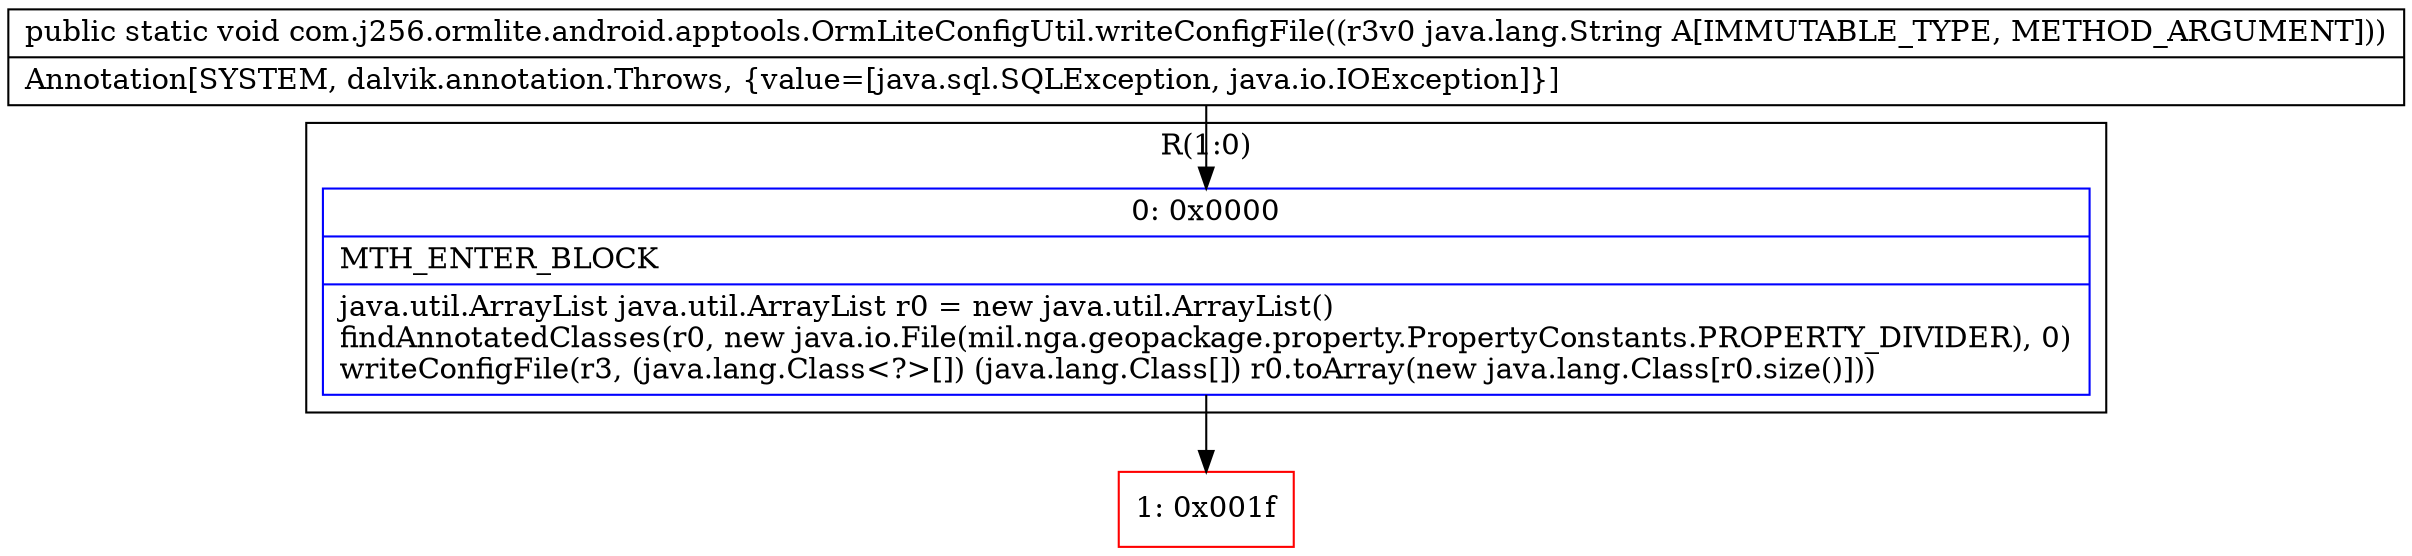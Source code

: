 digraph "CFG forcom.j256.ormlite.android.apptools.OrmLiteConfigUtil.writeConfigFile(Ljava\/lang\/String;)V" {
subgraph cluster_Region_170749709 {
label = "R(1:0)";
node [shape=record,color=blue];
Node_0 [shape=record,label="{0\:\ 0x0000|MTH_ENTER_BLOCK\l|java.util.ArrayList java.util.ArrayList r0 = new java.util.ArrayList()\lfindAnnotatedClasses(r0, new java.io.File(mil.nga.geopackage.property.PropertyConstants.PROPERTY_DIVIDER), 0)\lwriteConfigFile(r3, (java.lang.Class\<?\>[]) (java.lang.Class[]) r0.toArray(new java.lang.Class[r0.size()]))\l}"];
}
Node_1 [shape=record,color=red,label="{1\:\ 0x001f}"];
MethodNode[shape=record,label="{public static void com.j256.ormlite.android.apptools.OrmLiteConfigUtil.writeConfigFile((r3v0 java.lang.String A[IMMUTABLE_TYPE, METHOD_ARGUMENT]))  | Annotation[SYSTEM, dalvik.annotation.Throws, \{value=[java.sql.SQLException, java.io.IOException]\}]\l}"];
MethodNode -> Node_0;
Node_0 -> Node_1;
}

